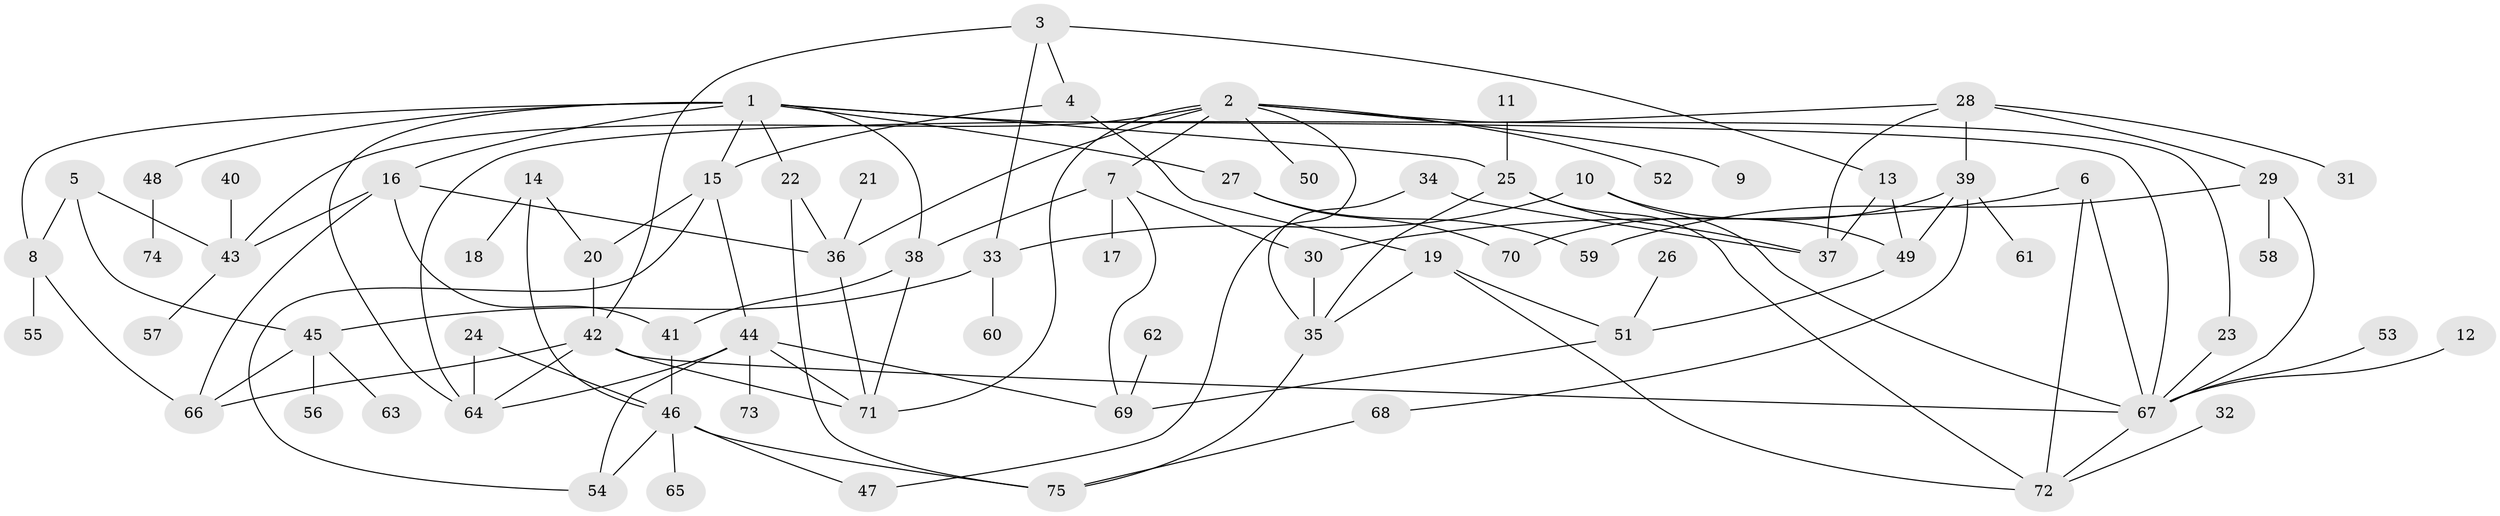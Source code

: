 // original degree distribution, {10: 0.013422818791946308, 4: 0.11409395973154363, 6: 0.013422818791946308, 5: 0.06711409395973154, 7: 0.006711409395973154, 3: 0.24161073825503357, 2: 0.2684563758389262, 1: 0.2751677852348993}
// Generated by graph-tools (version 1.1) at 2025/49/03/09/25 03:49:24]
// undirected, 75 vertices, 118 edges
graph export_dot {
graph [start="1"]
  node [color=gray90,style=filled];
  1;
  2;
  3;
  4;
  5;
  6;
  7;
  8;
  9;
  10;
  11;
  12;
  13;
  14;
  15;
  16;
  17;
  18;
  19;
  20;
  21;
  22;
  23;
  24;
  25;
  26;
  27;
  28;
  29;
  30;
  31;
  32;
  33;
  34;
  35;
  36;
  37;
  38;
  39;
  40;
  41;
  42;
  43;
  44;
  45;
  46;
  47;
  48;
  49;
  50;
  51;
  52;
  53;
  54;
  55;
  56;
  57;
  58;
  59;
  60;
  61;
  62;
  63;
  64;
  65;
  66;
  67;
  68;
  69;
  70;
  71;
  72;
  73;
  74;
  75;
  1 -- 8 [weight=1.0];
  1 -- 15 [weight=1.0];
  1 -- 16 [weight=1.0];
  1 -- 22 [weight=1.0];
  1 -- 25 [weight=1.0];
  1 -- 27 [weight=1.0];
  1 -- 38 [weight=1.0];
  1 -- 48 [weight=1.0];
  1 -- 64 [weight=1.0];
  1 -- 67 [weight=1.0];
  2 -- 7 [weight=1.0];
  2 -- 9 [weight=1.0];
  2 -- 23 [weight=1.0];
  2 -- 36 [weight=1.0];
  2 -- 43 [weight=2.0];
  2 -- 47 [weight=1.0];
  2 -- 50 [weight=1.0];
  2 -- 52 [weight=1.0];
  2 -- 71 [weight=1.0];
  3 -- 4 [weight=1.0];
  3 -- 13 [weight=1.0];
  3 -- 33 [weight=1.0];
  3 -- 42 [weight=1.0];
  4 -- 15 [weight=1.0];
  4 -- 19 [weight=1.0];
  5 -- 8 [weight=1.0];
  5 -- 43 [weight=1.0];
  5 -- 45 [weight=1.0];
  6 -- 30 [weight=1.0];
  6 -- 67 [weight=1.0];
  6 -- 72 [weight=1.0];
  7 -- 17 [weight=1.0];
  7 -- 30 [weight=1.0];
  7 -- 38 [weight=1.0];
  7 -- 69 [weight=1.0];
  8 -- 55 [weight=1.0];
  8 -- 66 [weight=1.0];
  10 -- 33 [weight=1.0];
  10 -- 49 [weight=1.0];
  10 -- 67 [weight=1.0];
  11 -- 25 [weight=1.0];
  12 -- 67 [weight=1.0];
  13 -- 37 [weight=1.0];
  13 -- 49 [weight=1.0];
  14 -- 18 [weight=1.0];
  14 -- 20 [weight=1.0];
  14 -- 46 [weight=1.0];
  15 -- 20 [weight=1.0];
  15 -- 44 [weight=1.0];
  15 -- 54 [weight=1.0];
  16 -- 36 [weight=1.0];
  16 -- 41 [weight=1.0];
  16 -- 43 [weight=1.0];
  16 -- 66 [weight=1.0];
  19 -- 35 [weight=1.0];
  19 -- 51 [weight=1.0];
  19 -- 72 [weight=1.0];
  20 -- 42 [weight=1.0];
  21 -- 36 [weight=1.0];
  22 -- 36 [weight=1.0];
  22 -- 75 [weight=1.0];
  23 -- 67 [weight=1.0];
  24 -- 46 [weight=1.0];
  24 -- 64 [weight=1.0];
  25 -- 35 [weight=1.0];
  25 -- 37 [weight=1.0];
  25 -- 72 [weight=1.0];
  26 -- 51 [weight=1.0];
  27 -- 59 [weight=1.0];
  27 -- 70 [weight=1.0];
  28 -- 29 [weight=1.0];
  28 -- 31 [weight=1.0];
  28 -- 37 [weight=1.0];
  28 -- 39 [weight=1.0];
  28 -- 64 [weight=1.0];
  29 -- 58 [weight=1.0];
  29 -- 59 [weight=1.0];
  29 -- 67 [weight=1.0];
  30 -- 35 [weight=1.0];
  32 -- 72 [weight=1.0];
  33 -- 45 [weight=1.0];
  33 -- 60 [weight=1.0];
  34 -- 35 [weight=1.0];
  34 -- 37 [weight=1.0];
  35 -- 75 [weight=1.0];
  36 -- 71 [weight=1.0];
  38 -- 41 [weight=1.0];
  38 -- 71 [weight=1.0];
  39 -- 49 [weight=1.0];
  39 -- 61 [weight=1.0];
  39 -- 68 [weight=1.0];
  39 -- 70 [weight=1.0];
  40 -- 43 [weight=1.0];
  41 -- 46 [weight=1.0];
  42 -- 64 [weight=1.0];
  42 -- 66 [weight=1.0];
  42 -- 67 [weight=1.0];
  42 -- 71 [weight=1.0];
  43 -- 57 [weight=1.0];
  44 -- 54 [weight=1.0];
  44 -- 64 [weight=1.0];
  44 -- 69 [weight=1.0];
  44 -- 71 [weight=1.0];
  44 -- 73 [weight=1.0];
  45 -- 56 [weight=1.0];
  45 -- 63 [weight=1.0];
  45 -- 66 [weight=1.0];
  46 -- 47 [weight=1.0];
  46 -- 54 [weight=1.0];
  46 -- 65 [weight=1.0];
  46 -- 75 [weight=1.0];
  48 -- 74 [weight=1.0];
  49 -- 51 [weight=1.0];
  51 -- 69 [weight=1.0];
  53 -- 67 [weight=1.0];
  62 -- 69 [weight=1.0];
  67 -- 72 [weight=1.0];
  68 -- 75 [weight=1.0];
}
